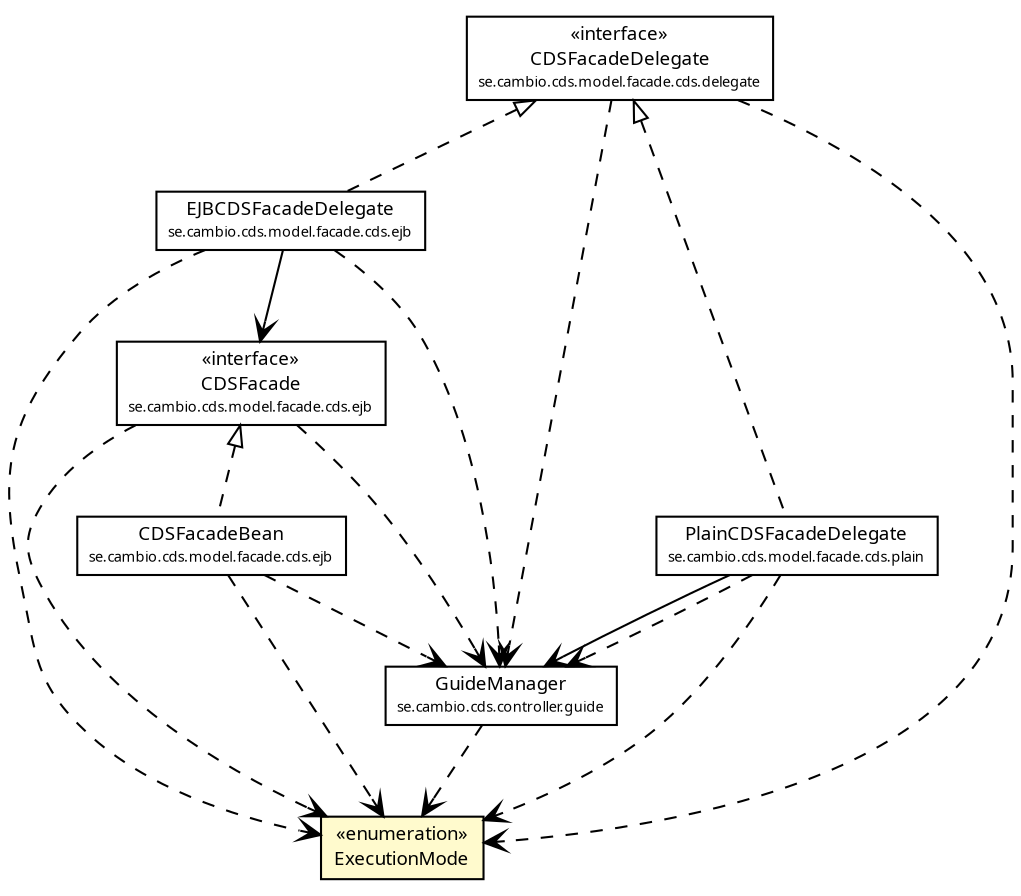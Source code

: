 #!/usr/local/bin/dot
#
# Class diagram 
# Generated by UMLGraph version R5_6 (http://www.umlgraph.org/)
#

digraph G {
	edge [fontname="Trebuchet MS",fontsize=10,labelfontname="Trebuchet MS",labelfontsize=10];
	node [fontname="Trebuchet MS",fontsize=10,shape=plaintext];
	nodesep=0.25;
	ranksep=0.5;
	// se.cambio.cds.controller.guide.GuideManager
	c180594 [label=<<table title="se.cambio.cds.controller.guide.GuideManager" border="0" cellborder="1" cellspacing="0" cellpadding="2" port="p" href="../../../../controller/guide/GuideManager.html">
		<tr><td><table border="0" cellspacing="0" cellpadding="1">
<tr><td align="center" balign="center"><font face="Trebuchet MS"> GuideManager </font></td></tr>
<tr><td align="center" balign="center"><font face="Trebuchet MS" point-size="7.0"> se.cambio.cds.controller.guide </font></td></tr>
		</table></td></tr>
		</table>>, URL="../../../../controller/guide/GuideManager.html", fontname="Trebuchet MS", fontcolor="black", fontsize=9.0];
	// se.cambio.cds.model.facade.cds.delegate.CDSFacadeDelegate
	c180622 [label=<<table title="se.cambio.cds.model.facade.cds.delegate.CDSFacadeDelegate" border="0" cellborder="1" cellspacing="0" cellpadding="2" port="p" href="../../cds/delegate/CDSFacadeDelegate.html">
		<tr><td><table border="0" cellspacing="0" cellpadding="1">
<tr><td align="center" balign="center"> &#171;interface&#187; </td></tr>
<tr><td align="center" balign="center"><font face="Trebuchet MS"> CDSFacadeDelegate </font></td></tr>
<tr><td align="center" balign="center"><font face="Trebuchet MS" point-size="7.0"> se.cambio.cds.model.facade.cds.delegate </font></td></tr>
		</table></td></tr>
		</table>>, URL="../../cds/delegate/CDSFacadeDelegate.html", fontname="Trebuchet MS", fontcolor="black", fontsize=9.0];
	// se.cambio.cds.model.facade.cds.ejb.EJBCDSFacadeDelegate
	c180623 [label=<<table title="se.cambio.cds.model.facade.cds.ejb.EJBCDSFacadeDelegate" border="0" cellborder="1" cellspacing="0" cellpadding="2" port="p" href="../../cds/ejb/EJBCDSFacadeDelegate.html">
		<tr><td><table border="0" cellspacing="0" cellpadding="1">
<tr><td align="center" balign="center"><font face="Trebuchet MS"> EJBCDSFacadeDelegate </font></td></tr>
<tr><td align="center" balign="center"><font face="Trebuchet MS" point-size="7.0"> se.cambio.cds.model.facade.cds.ejb </font></td></tr>
		</table></td></tr>
		</table>>, URL="../../cds/ejb/EJBCDSFacadeDelegate.html", fontname="Trebuchet MS", fontcolor="black", fontsize=9.0];
	// se.cambio.cds.model.facade.cds.ejb.CDSFacadeBean
	c180624 [label=<<table title="se.cambio.cds.model.facade.cds.ejb.CDSFacadeBean" border="0" cellborder="1" cellspacing="0" cellpadding="2" port="p" href="../../cds/ejb/CDSFacadeBean.html">
		<tr><td><table border="0" cellspacing="0" cellpadding="1">
<tr><td align="center" balign="center"><font face="Trebuchet MS"> CDSFacadeBean </font></td></tr>
<tr><td align="center" balign="center"><font face="Trebuchet MS" point-size="7.0"> se.cambio.cds.model.facade.cds.ejb </font></td></tr>
		</table></td></tr>
		</table>>, URL="../../cds/ejb/CDSFacadeBean.html", fontname="Trebuchet MS", fontcolor="black", fontsize=9.0];
	// se.cambio.cds.model.facade.cds.ejb.CDSFacade
	c180625 [label=<<table title="se.cambio.cds.model.facade.cds.ejb.CDSFacade" border="0" cellborder="1" cellspacing="0" cellpadding="2" port="p" href="../../cds/ejb/CDSFacade.html">
		<tr><td><table border="0" cellspacing="0" cellpadding="1">
<tr><td align="center" balign="center"> &#171;interface&#187; </td></tr>
<tr><td align="center" balign="center"><font face="Trebuchet MS"> CDSFacade </font></td></tr>
<tr><td align="center" balign="center"><font face="Trebuchet MS" point-size="7.0"> se.cambio.cds.model.facade.cds.ejb </font></td></tr>
		</table></td></tr>
		</table>>, URL="../../cds/ejb/CDSFacade.html", fontname="Trebuchet MS", fontcolor="black", fontsize=9.0];
	// se.cambio.cds.model.facade.cds.plain.PlainCDSFacadeDelegate
	c180626 [label=<<table title="se.cambio.cds.model.facade.cds.plain.PlainCDSFacadeDelegate" border="0" cellborder="1" cellspacing="0" cellpadding="2" port="p" href="../../cds/plain/PlainCDSFacadeDelegate.html">
		<tr><td><table border="0" cellspacing="0" cellpadding="1">
<tr><td align="center" balign="center"><font face="Trebuchet MS"> PlainCDSFacadeDelegate </font></td></tr>
<tr><td align="center" balign="center"><font face="Trebuchet MS" point-size="7.0"> se.cambio.cds.model.facade.cds.plain </font></td></tr>
		</table></td></tr>
		</table>>, URL="../../cds/plain/PlainCDSFacadeDelegate.html", fontname="Trebuchet MS", fontcolor="black", fontsize=9.0];
	// se.cambio.cds.model.facade.execution.vo.ExecutionMode
	c180643 [label=<<table title="se.cambio.cds.model.facade.execution.vo.ExecutionMode" border="0" cellborder="1" cellspacing="0" cellpadding="2" port="p" bgcolor="lemonChiffon" href="./ExecutionMode.html">
		<tr><td><table border="0" cellspacing="0" cellpadding="1">
<tr><td align="center" balign="center"> &#171;enumeration&#187; </td></tr>
<tr><td align="center" balign="center"><font face="Trebuchet MS"> ExecutionMode </font></td></tr>
		</table></td></tr>
		</table>>, URL="./ExecutionMode.html", fontname="Trebuchet MS", fontcolor="black", fontsize=9.0];
	//se.cambio.cds.model.facade.cds.ejb.EJBCDSFacadeDelegate implements se.cambio.cds.model.facade.cds.delegate.CDSFacadeDelegate
	c180622:p -> c180623:p [dir=back,arrowtail=empty,style=dashed];
	//se.cambio.cds.model.facade.cds.ejb.CDSFacadeBean implements se.cambio.cds.model.facade.cds.ejb.CDSFacade
	c180625:p -> c180624:p [dir=back,arrowtail=empty,style=dashed];
	//se.cambio.cds.model.facade.cds.plain.PlainCDSFacadeDelegate implements se.cambio.cds.model.facade.cds.delegate.CDSFacadeDelegate
	c180622:p -> c180626:p [dir=back,arrowtail=empty,style=dashed];
	// se.cambio.cds.model.facade.cds.ejb.EJBCDSFacadeDelegate NAVASSOC se.cambio.cds.model.facade.cds.ejb.CDSFacade
	c180623:p -> c180625:p [taillabel="", label="", headlabel="", fontname="Trebuchet MS", fontcolor="black", fontsize=10.0, color="black", arrowhead=open];
	// se.cambio.cds.model.facade.cds.plain.PlainCDSFacadeDelegate NAVASSOC se.cambio.cds.controller.guide.GuideManager
	c180626:p -> c180594:p [taillabel="", label="", headlabel="", fontname="Trebuchet MS", fontcolor="black", fontsize=10.0, color="black", arrowhead=open];
	// se.cambio.cds.controller.guide.GuideManager DEPEND se.cambio.cds.model.facade.execution.vo.ExecutionMode
	c180594:p -> c180643:p [taillabel="", label="", headlabel="", fontname="Trebuchet MS", fontcolor="black", fontsize=10.0, color="black", arrowhead=open, style=dashed];
	// se.cambio.cds.model.facade.cds.delegate.CDSFacadeDelegate DEPEND se.cambio.cds.controller.guide.GuideManager
	c180622:p -> c180594:p [taillabel="", label="", headlabel="", fontname="Trebuchet MS", fontcolor="black", fontsize=10.0, color="black", arrowhead=open, style=dashed];
	// se.cambio.cds.model.facade.cds.delegate.CDSFacadeDelegate DEPEND se.cambio.cds.model.facade.execution.vo.ExecutionMode
	c180622:p -> c180643:p [taillabel="", label="", headlabel="", fontname="Trebuchet MS", fontcolor="black", fontsize=10.0, color="black", arrowhead=open, style=dashed];
	// se.cambio.cds.model.facade.cds.ejb.EJBCDSFacadeDelegate DEPEND se.cambio.cds.controller.guide.GuideManager
	c180623:p -> c180594:p [taillabel="", label="", headlabel="", fontname="Trebuchet MS", fontcolor="black", fontsize=10.0, color="black", arrowhead=open, style=dashed];
	// se.cambio.cds.model.facade.cds.ejb.EJBCDSFacadeDelegate DEPEND se.cambio.cds.model.facade.execution.vo.ExecutionMode
	c180623:p -> c180643:p [taillabel="", label="", headlabel="", fontname="Trebuchet MS", fontcolor="black", fontsize=10.0, color="black", arrowhead=open, style=dashed];
	// se.cambio.cds.model.facade.cds.ejb.CDSFacadeBean DEPEND se.cambio.cds.controller.guide.GuideManager
	c180624:p -> c180594:p [taillabel="", label="", headlabel="", fontname="Trebuchet MS", fontcolor="black", fontsize=10.0, color="black", arrowhead=open, style=dashed];
	// se.cambio.cds.model.facade.cds.ejb.CDSFacadeBean DEPEND se.cambio.cds.model.facade.execution.vo.ExecutionMode
	c180624:p -> c180643:p [taillabel="", label="", headlabel="", fontname="Trebuchet MS", fontcolor="black", fontsize=10.0, color="black", arrowhead=open, style=dashed];
	// se.cambio.cds.model.facade.cds.ejb.CDSFacade DEPEND se.cambio.cds.controller.guide.GuideManager
	c180625:p -> c180594:p [taillabel="", label="", headlabel="", fontname="Trebuchet MS", fontcolor="black", fontsize=10.0, color="black", arrowhead=open, style=dashed];
	// se.cambio.cds.model.facade.cds.ejb.CDSFacade DEPEND se.cambio.cds.model.facade.execution.vo.ExecutionMode
	c180625:p -> c180643:p [taillabel="", label="", headlabel="", fontname="Trebuchet MS", fontcolor="black", fontsize=10.0, color="black", arrowhead=open, style=dashed];
	// se.cambio.cds.model.facade.cds.plain.PlainCDSFacadeDelegate DEPEND se.cambio.cds.controller.guide.GuideManager
	c180626:p -> c180594:p [taillabel="", label="", headlabel="", fontname="Trebuchet MS", fontcolor="black", fontsize=10.0, color="black", arrowhead=open, style=dashed];
	// se.cambio.cds.model.facade.cds.plain.PlainCDSFacadeDelegate DEPEND se.cambio.cds.model.facade.execution.vo.ExecutionMode
	c180626:p -> c180643:p [taillabel="", label="", headlabel="", fontname="Trebuchet MS", fontcolor="black", fontsize=10.0, color="black", arrowhead=open, style=dashed];
}

